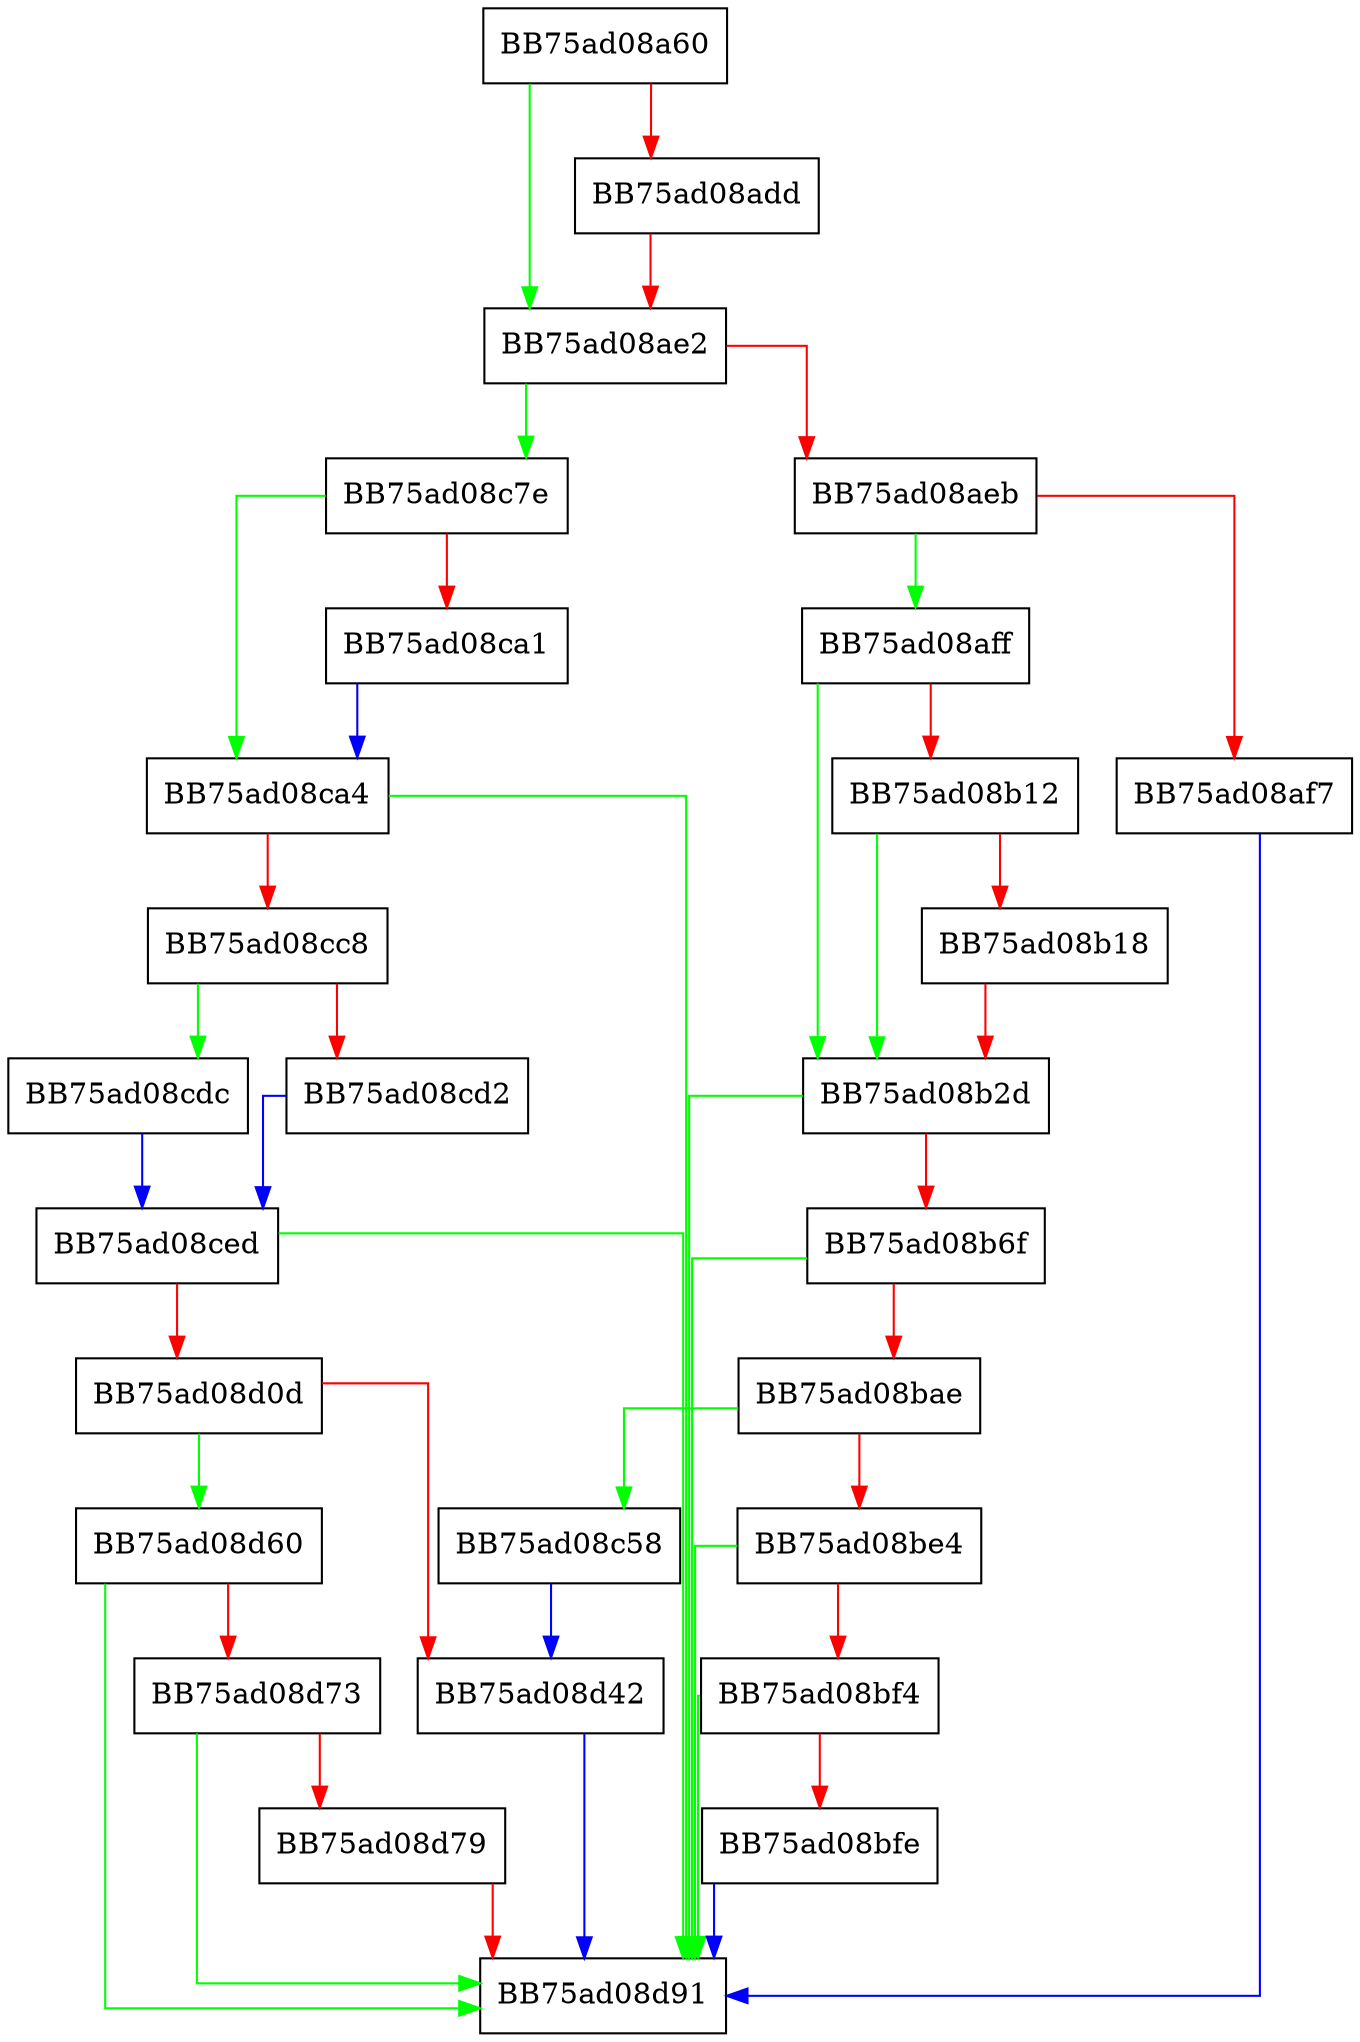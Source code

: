 digraph ResolveEP {
  node [shape="box"];
  graph [splines=ortho];
  BB75ad08a60 -> BB75ad08ae2 [color="green"];
  BB75ad08a60 -> BB75ad08add [color="red"];
  BB75ad08add -> BB75ad08ae2 [color="red"];
  BB75ad08ae2 -> BB75ad08c7e [color="green"];
  BB75ad08ae2 -> BB75ad08aeb [color="red"];
  BB75ad08aeb -> BB75ad08aff [color="green"];
  BB75ad08aeb -> BB75ad08af7 [color="red"];
  BB75ad08af7 -> BB75ad08d91 [color="blue"];
  BB75ad08aff -> BB75ad08b2d [color="green"];
  BB75ad08aff -> BB75ad08b12 [color="red"];
  BB75ad08b12 -> BB75ad08b2d [color="green"];
  BB75ad08b12 -> BB75ad08b18 [color="red"];
  BB75ad08b18 -> BB75ad08b2d [color="red"];
  BB75ad08b2d -> BB75ad08d91 [color="green"];
  BB75ad08b2d -> BB75ad08b6f [color="red"];
  BB75ad08b6f -> BB75ad08d91 [color="green"];
  BB75ad08b6f -> BB75ad08bae [color="red"];
  BB75ad08bae -> BB75ad08c58 [color="green"];
  BB75ad08bae -> BB75ad08be4 [color="red"];
  BB75ad08be4 -> BB75ad08d91 [color="green"];
  BB75ad08be4 -> BB75ad08bf4 [color="red"];
  BB75ad08bf4 -> BB75ad08d91 [color="green"];
  BB75ad08bf4 -> BB75ad08bfe [color="red"];
  BB75ad08bfe -> BB75ad08d91 [color="blue"];
  BB75ad08c58 -> BB75ad08d42 [color="blue"];
  BB75ad08c7e -> BB75ad08ca4 [color="green"];
  BB75ad08c7e -> BB75ad08ca1 [color="red"];
  BB75ad08ca1 -> BB75ad08ca4 [color="blue"];
  BB75ad08ca4 -> BB75ad08d91 [color="green"];
  BB75ad08ca4 -> BB75ad08cc8 [color="red"];
  BB75ad08cc8 -> BB75ad08cdc [color="green"];
  BB75ad08cc8 -> BB75ad08cd2 [color="red"];
  BB75ad08cd2 -> BB75ad08ced [color="blue"];
  BB75ad08cdc -> BB75ad08ced [color="blue"];
  BB75ad08ced -> BB75ad08d91 [color="green"];
  BB75ad08ced -> BB75ad08d0d [color="red"];
  BB75ad08d0d -> BB75ad08d60 [color="green"];
  BB75ad08d0d -> BB75ad08d42 [color="red"];
  BB75ad08d42 -> BB75ad08d91 [color="blue"];
  BB75ad08d60 -> BB75ad08d91 [color="green"];
  BB75ad08d60 -> BB75ad08d73 [color="red"];
  BB75ad08d73 -> BB75ad08d91 [color="green"];
  BB75ad08d73 -> BB75ad08d79 [color="red"];
  BB75ad08d79 -> BB75ad08d91 [color="red"];
}